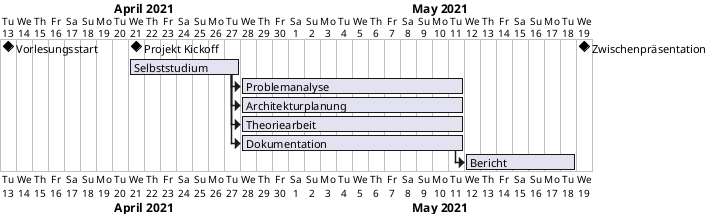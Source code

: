 @startgantt "Gantt Diagramm Part 1"
Project starts the 2021-04-13

[Vorlesungsstart] happens at 2021-04-13
[Projekt Kickoff] happens at 2021-04-21
[Selbststudium] starts at 2021-04-21
[Zwischenpräsentation] happens at 2021-05-19

[Projekt Kickoff] displays on same row as [Vorlesungsstart]
[Zwischenpräsentation] displays on same row as [Vorlesungsstart]

[Selbststudium] lasts 7 days
[Problemanalyse] lasts 14 days
[Architekturplanung] lasts 14 days
[Theoriearbeit] lasts 14 days
[Dokumentation] lasts 14 days
[Bericht] lasts 7 days

[Problemanalyse] starts at [Selbststudium]'s end
[Architekturplanung] starts at [Selbststudium]'s end
[Theoriearbeit] starts at [Selbststudium]'s end
[Dokumentation] starts at [Selbststudium]'s end

[Bericht] starts at [Dokumentation]'s end
@endgantt